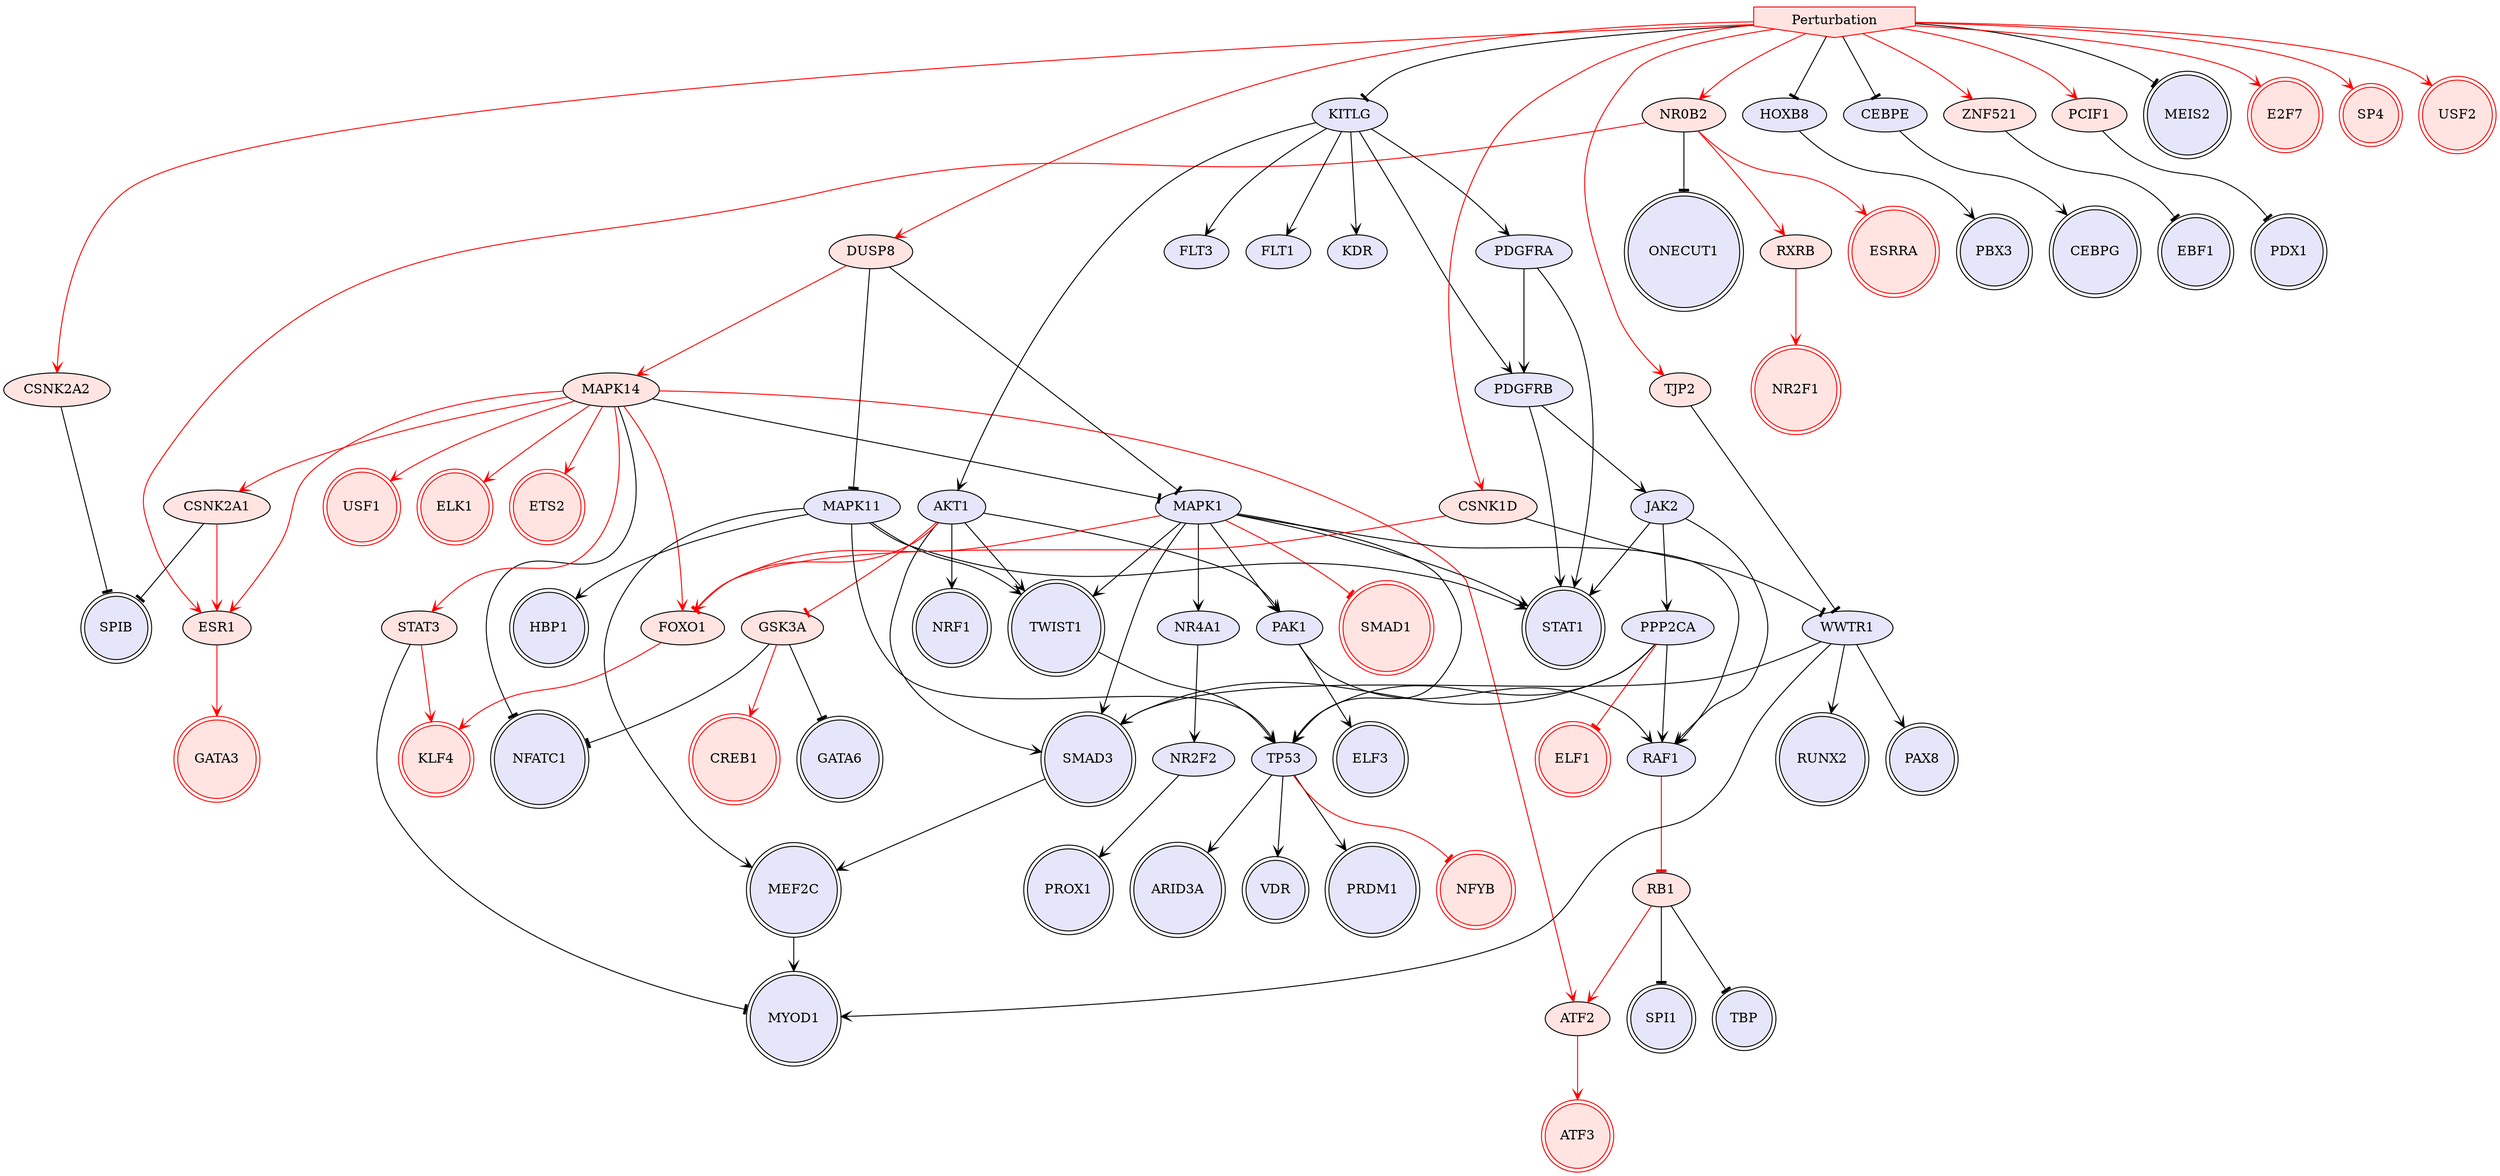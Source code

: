 digraph {

TP53->ARID3A [penwidth=1, color=black, arrowhead="vee"]
TP53->VDR [penwidth=1, color=black, arrowhead="vee"]
TP53->PRDM1 [penwidth=1, color=black, arrowhead="vee"]
AKT1->SMAD3 [penwidth=1, color=black, arrowhead="vee"]
MAPK14->MAPK1 [penwidth=1, color=black, arrowhead="tee"]
MAPK1->RAF1 [penwidth=1, color=black, arrowhead="vee"]
AKT1->NRF1 [penwidth=1, color=black, arrowhead="vee"]
MAPK1->SMAD3 [penwidth=1, color=black, arrowhead="vee"]
PAK1->RAF1 [penwidth=1, color=black, arrowhead="vee"]
JAK2->STAT1 [penwidth=1, color=black, arrowhead="vee"]
SMAD3->MEF2C [penwidth=1, color=black, arrowhead="vee"]
PPP2CA->SMAD3 [penwidth=1, color=black, arrowhead="vee"]
NR4A1->NR2F2 [penwidth=1, color=black, arrowhead="vee"]
NR0B2->ONECUT1 [penwidth=1, color=black, arrowhead="tee"]
NR2F2->PROX1 [penwidth=1, color=black, arrowhead="vee"]
GSK3A->NFATC1 [penwidth=1, color=black, arrowhead="tee"]
MAPK14->NFATC1 [penwidth=1, color=black, arrowhead="tee"]
PPP2CA->RAF1 [penwidth=1, color=black, arrowhead="vee"]
PPP2CA->TP53 [penwidth=1, color=black, arrowhead="vee"]
CSNK2A2->SPIB [penwidth=1, color=black, arrowhead="tee"]
GSK3A->GATA6 [penwidth=1, color=black, arrowhead="tee"]
AKT1->TWIST1 [penwidth=1, color=black, arrowhead="vee"]
HOXB8->PBX3 [penwidth=1, color=black, arrowhead="vee"]
MEF2C->MYOD1 [penwidth=1, color=black, arrowhead="vee"]
TJP2->WWTR1 [penwidth=1, color=black, arrowhead="tee"]
MAPK11->TP53 [penwidth=1, color=black, arrowhead="vee"]
CEBPE->CEBPG [penwidth=1, color=black, arrowhead="vee"]
WWTR1->MYOD1 [penwidth=1, color=black, arrowhead="vee"]
WWTR1->PAX8 [penwidth=1, color=black, arrowhead="vee"]
WWTR1->RUNX2 [penwidth=1, color=black, arrowhead="vee"]
WWTR1->SMAD3 [penwidth=1, color=black, arrowhead="vee"]
ZNF521->EBF1 [penwidth=1, color=black, arrowhead="tee"]
KITLG->PDGFRB [penwidth=1, color=black, arrowhead="vee"]
MAPK11->HBP1 [penwidth=1, color=black, arrowhead="vee"]
MAPK11->TWIST1 [penwidth=1, color=black, arrowhead="vee"]
MAPK1->TWIST1 [penwidth=1, color=black, arrowhead="vee"]
PAK1->ELF3 [penwidth=1, color=black, arrowhead="vee"]
AKT1->PAK1 [penwidth=1, color=black, arrowhead="vee"]
MAPK1->PAK1 [penwidth=1, color=black, arrowhead="vee"]
MAPK1->NR4A1 [penwidth=1, color=black, arrowhead="vee"]
JAK2->RAF1 [penwidth=1, color=black, arrowhead="vee"]
MAPK1->TP53 [penwidth=1, color=black, arrowhead="vee"]
KITLG->AKT1 [penwidth=1, color=black, arrowhead="vee"]
MAPK1->STAT1 [penwidth=1, color=black, arrowhead="vee"]
DUSP8->MAPK1 [penwidth=1, color=black, arrowhead="tee"]
DUSP8->MAPK11 [penwidth=1, color=black, arrowhead="tee"]
MAPK11->MEF2C [penwidth=1, color=black, arrowhead="vee"]
MAPK11->STAT1 [penwidth=1, color=black, arrowhead="vee"]
RB1->SPI1 [penwidth=1, color=black, arrowhead="tee"]
JAK2->PPP2CA [penwidth=1, color=black, arrowhead="vee"]
TWIST1->TP53 [penwidth=1, color=black, arrowhead="vee"]
RB1->TBP [penwidth=1, color=black, arrowhead="tee"]
PDGFRB->JAK2 [penwidth=1, color=black, arrowhead="vee"]
PDGFRB->STAT1 [penwidth=1, color=black, arrowhead="vee"]
PCIF1->PDX1 [penwidth=1, color=black, arrowhead="tee"]
Perturbation->CEBPE [penwidth=1, color=black, arrowhead="tee"]
Perturbation->HOXB8 [penwidth=1, color=black, arrowhead="tee"]
Perturbation->KITLG [penwidth=1, color=black, arrowhead="tee"]
Perturbation->MEIS2 [penwidth=1, color=black, arrowhead="tee"]
AKT1->FOXO1 [penwidth=1, color=red, arrowhead="tee"]
FOXO1->KLF4 [penwidth=1, color=red, arrowhead="vee"]
TP53->NFYB [penwidth=1, color=red, arrowhead="tee"]
MAPK14->USF1 [penwidth=1, color=red, arrowhead="vee"]
ESR1->GATA3 [penwidth=1, color=red, arrowhead="vee"]
ATF2->ATF3 [penwidth=1, color=red, arrowhead="vee"]
MAPK14->ATF2 [penwidth=1, color=red, arrowhead="vee"]
MAPK14->ELK1 [penwidth=1, color=red, arrowhead="vee"]
DUSP8->MAPK14 [penwidth=1, color=red, arrowhead="vee"]
NR0B2->ESR1 [penwidth=1, color=red, arrowhead="vee"]
NR0B2->RXRB [penwidth=1, color=red, arrowhead="vee"]
RXRB->NR2F1 [penwidth=1, color=red, arrowhead="vee"]
NR0B2->ESRRA [penwidth=1, color=red, arrowhead="vee"]
GSK3A->CREB1 [penwidth=1, color=red, arrowhead="vee"]
AKT1->GSK3A [penwidth=1, color=red, arrowhead="tee"]
PPP2CA->ELF1 [penwidth=1, color=red, arrowhead="tee"]
MAPK1->FOXO1 [penwidth=1, color=red, arrowhead="tee"]
MAPK1->SMAD1 [penwidth=1, color=red, arrowhead="tee"]
MAPK14->ESR1 [penwidth=1, color=red, arrowhead="vee"]
MAPK14->FOXO1 [penwidth=1, color=red, arrowhead="vee"]
RB1->ATF2 [penwidth=1, color=red, arrowhead="vee"]
MAPK14->ETS2 [penwidth=1, color=red, arrowhead="vee"]
RAF1->RB1 [penwidth=1, color=red, arrowhead="tee"]
Perturbation->CSNK2A2 [penwidth=1, color=red, arrowhead="vee"]
Perturbation->DUSP8 [penwidth=1, color=red, arrowhead="vee"]
Perturbation->E2F7 [penwidth=1, color=red, arrowhead="vee"]
Perturbation->NR0B2 [penwidth=1, color=red, arrowhead="vee"]
Perturbation->PCIF1 [penwidth=1, color=red, arrowhead="vee"]
Perturbation->SP4 [penwidth=1, color=red, arrowhead="vee"]
Perturbation->TJP2 [penwidth=1, color=red, arrowhead="vee"]
Perturbation->USF2 [penwidth=1, color=red, arrowhead="vee"]
Perturbation->ZNF521 [penwidth=1, color=red, arrowhead="vee"]
CSNK2A1->SPIB [penwidth=1, color=black, arrowhead="tee"]
MAPK14->CSNK2A1 [penwidth=1, color=red, arrowhead="vee"]
CSNK2A1->ESR1 [penwidth=1, color=red, arrowhead="vee"]
CSNK1D->WWTR1 [penwidth=1, color=black, arrowhead="tee"]
STAT3->MYOD1 [penwidth=1, color=black, arrowhead="tee"]
STAT3->KLF4 [penwidth=1, color=red, arrowhead="vee"]
MAPK14->STAT3 [penwidth=1, color=red, arrowhead="vee"]
Perturbation->CSNK1D [penwidth=1, color=red, arrowhead="vee"]
CSNK1D->FOXO1 [penwidth=1, color=red, arrowhead="vee"]
PDGFRA->PDGFRB [penwidth=1, color=black, arrowhead="vee"]
KITLG->PDGFRA [penwidth=1, color=black, arrowhead="vee"]
PDGFRA->STAT1 [penwidth=1, color=black, arrowhead="vee"]
KITLG->FLT1 [penwidth=1, color=black, arrowhead="vee"]
KITLG->KDR [penwidth=1, color=black, arrowhead="vee"]
KITLG->FLT3 [penwidth=1, color=black, arrowhead="vee"]
Perturbation [style=filled, color=red, fillcolor=mistyrose, shape=invhouse];
MEIS2 [style=filled, color=black, fillcolor=lavender, shape=doublecircle];
PDX1 [style=filled, color=black, fillcolor=lavender, shape=doublecircle];
NFATC1 [style=filled, color=black, fillcolor=lavender, shape=doublecircle];
MEF2C [style=filled, color=black, fillcolor=lavender, shape=doublecircle];
SMAD3 [style=filled, color=black, fillcolor=lavender, shape=doublecircle];
SPI1 [style=filled, color=black, fillcolor=lavender, shape=doublecircle];
USF2 [style=filled, color=red, fillcolor=mistyrose, shape=doublecircle];
E2F7 [style=filled, color=red, fillcolor=mistyrose, shape=doublecircle];
MYOD1 [style=filled, color=black, fillcolor=lavender, shape=doublecircle];
SPIB [style=filled, color=black, fillcolor=lavender, shape=doublecircle];
ATF3 [style=filled, color=red, fillcolor=mistyrose, shape=doublecircle];
RUNX2 [style=filled, color=black, fillcolor=lavender, shape=doublecircle];
ELF3 [style=filled, color=black, fillcolor=lavender, shape=doublecircle];
CEBPG [style=filled, color=black, fillcolor=lavender, shape=doublecircle];
ONECUT1 [style=filled, color=black, fillcolor=lavender, shape=doublecircle];
KLF4 [style=filled, color=red, fillcolor=mistyrose, shape=doublecircle];
HBP1 [style=filled, color=black, fillcolor=lavender, shape=doublecircle];
TWIST1 [style=filled, color=black, fillcolor=lavender, shape=doublecircle];
PBX3 [style=filled, color=black, fillcolor=lavender, shape=doublecircle];
ARID3A [style=filled, color=black, fillcolor=lavender, shape=doublecircle];
NRF1 [style=filled, color=black, fillcolor=lavender, shape=doublecircle];
ETS2 [style=filled, color=red, fillcolor=mistyrose, shape=doublecircle];
ELF1 [style=filled, color=red, fillcolor=mistyrose, shape=doublecircle];
TBP [style=filled, color=black, fillcolor=lavender, shape=doublecircle];
PRDM1 [style=filled, color=black, fillcolor=lavender, shape=doublecircle];
PROX1 [style=filled, color=black, fillcolor=lavender, shape=doublecircle];
NFYB [style=filled, color=red, fillcolor=mistyrose, shape=doublecircle];
EBF1 [style=filled, color=black, fillcolor=lavender, shape=doublecircle];
SP4 [style=filled, color=red, fillcolor=mistyrose, shape=doublecircle];
GATA6 [style=filled, color=black, fillcolor=lavender, shape=doublecircle];
USF1 [style=filled, color=red, fillcolor=mistyrose, shape=doublecircle];
CREB1 [style=filled, color=red, fillcolor=mistyrose, shape=doublecircle];
ELK1 [style=filled, color=red, fillcolor=mistyrose, shape=doublecircle];
STAT1 [style=filled, color=black, fillcolor=lavender, shape=doublecircle];
PAX8 [style=filled, color=black, fillcolor=lavender, shape=doublecircle];
SMAD1 [style=filled, color=red, fillcolor=mistyrose, shape=doublecircle];
NR2F1 [style=filled, color=red, fillcolor=mistyrose, shape=doublecircle];
VDR [style=filled, color=black, fillcolor=lavender, shape=doublecircle];
GATA3 [style=filled, color=red, fillcolor=mistyrose, shape=doublecircle];
ESRRA [style=filled, color=red, fillcolor=mistyrose, shape=doublecircle];
TP53 [style=filled, fillcolor=lavender];
AKT1 [style=filled, fillcolor=lavender];
MAPK14 [style=filled, fillcolor=mistyrose];
MAPK1 [style=filled, fillcolor=lavender];
PAK1 [style=filled, fillcolor=lavender];
JAK2 [style=filled, fillcolor=lavender];
PPP2CA [style=filled, fillcolor=lavender];
NR4A1 [style=filled, fillcolor=lavender];
NR0B2 [style=filled, fillcolor=mistyrose];
NR2F2 [style=filled, fillcolor=lavender];
GSK3A [style=filled, fillcolor=mistyrose];
CSNK2A2 [style=filled, fillcolor=mistyrose];
HOXB8 [style=filled, fillcolor=lavender];
TJP2 [style=filled, fillcolor=mistyrose];
MAPK11 [style=filled, fillcolor=lavender];
CEBPE [style=filled, fillcolor=lavender];
WWTR1 [style=filled, fillcolor=lavender];
ZNF521 [style=filled, fillcolor=mistyrose];
KITLG [style=filled, fillcolor=lavender];
DUSP8 [style=filled, fillcolor=mistyrose];
RB1 [style=filled, fillcolor=mistyrose];
PDGFRB [style=filled, fillcolor=lavender];
PCIF1 [style=filled, fillcolor=mistyrose];
FOXO1 [style=filled, fillcolor=mistyrose];
ESR1 [style=filled, fillcolor=mistyrose];
ATF2 [style=filled, fillcolor=mistyrose];
RXRB [style=filled, fillcolor=mistyrose];
RAF1 [style=filled, fillcolor=lavender];
CSNK2A1 [style=filled, fillcolor=mistyrose];
CSNK1D [style=filled, fillcolor=mistyrose];
STAT3 [style=filled, fillcolor=mistyrose];
PDGFRA [style=filled, fillcolor=lavender];
FLT1 [style=filled, fillcolor=lavender];
KDR [style=filled, fillcolor=lavender];
FLT3 [style=filled, fillcolor=lavender];


}
